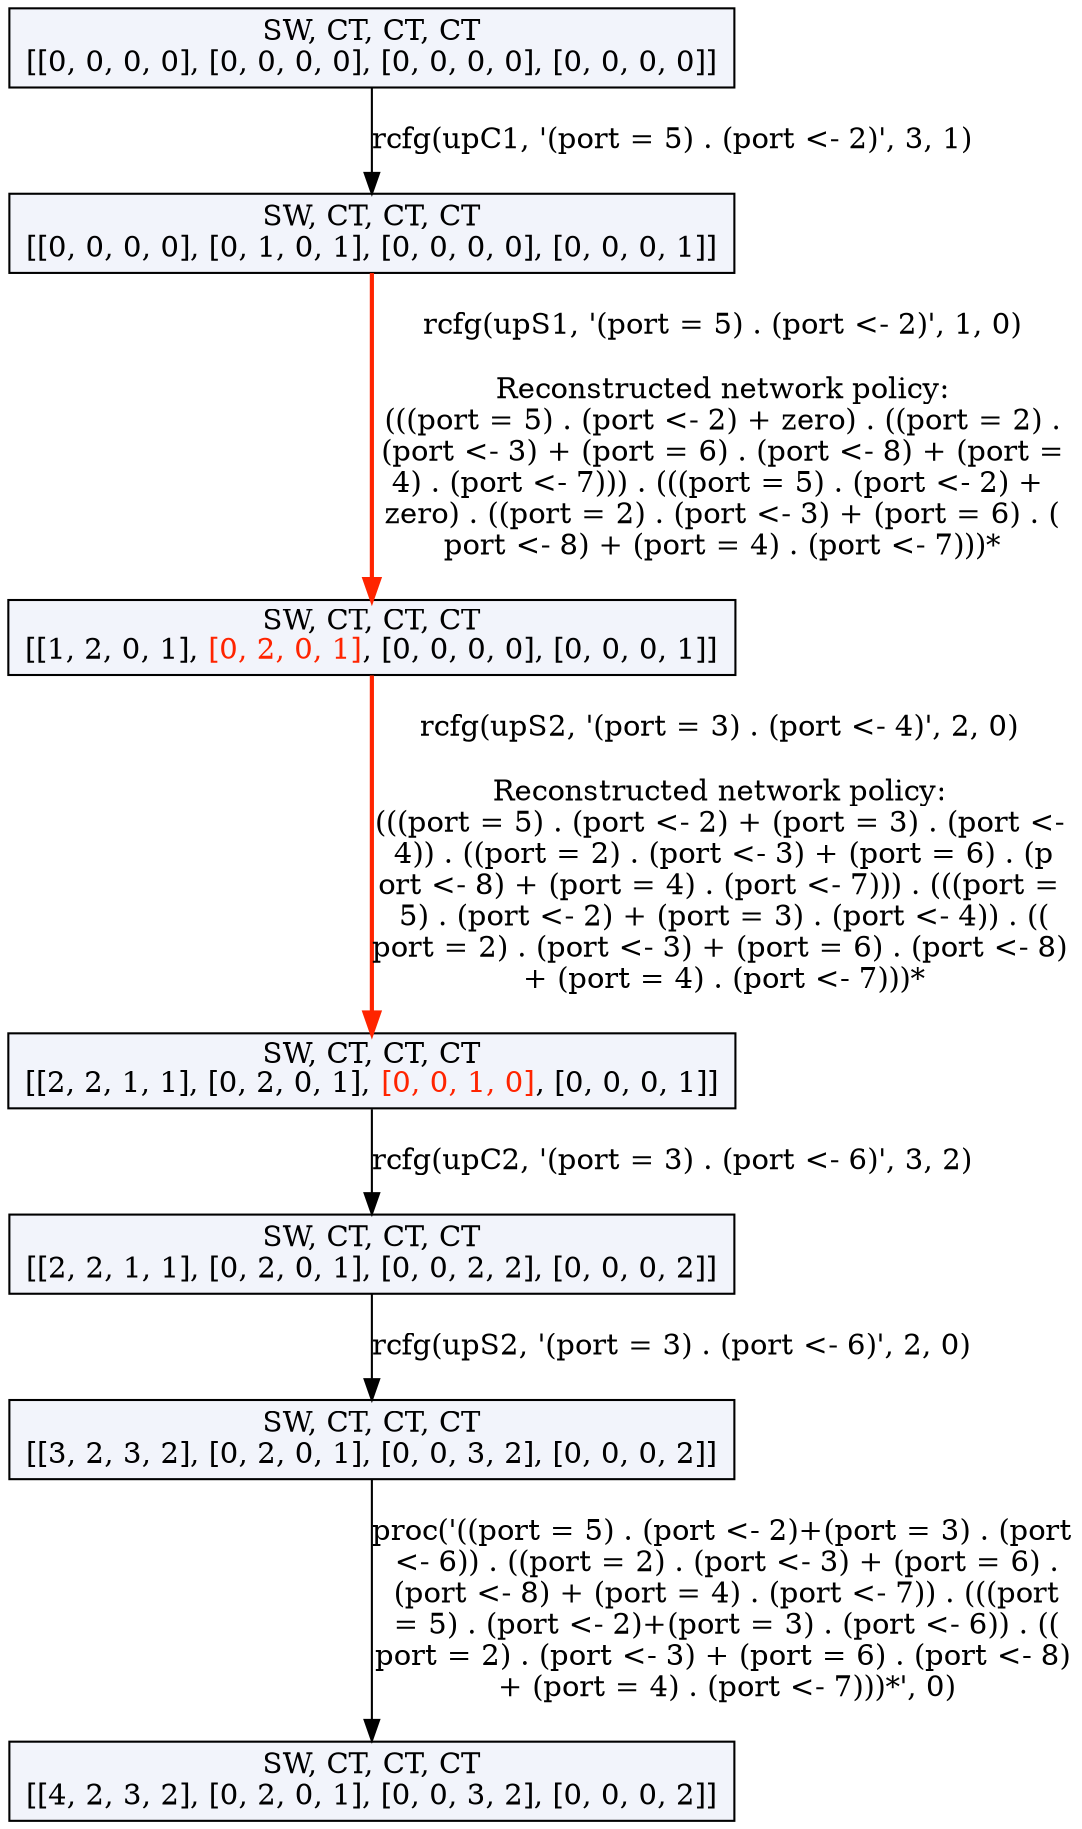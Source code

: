 digraph g {
n0 [label=<SW, CT, CT, CT<br/>[[0, 0, 0, 0], [0, 0, 0, 0], [0, 0, 0, 0], [0, 0, 0, 0]]>, shape=rectangle, style=filled, fillcolor="#F2F4FB"];
n1 [label=<SW, CT, CT, CT<br/>[[0, 0, 0, 0], [0, 1, 0, 1], [0, 0, 0, 0], [0, 0, 0, 1]]>, shape=rectangle, style=filled, fillcolor="#F2F4FB"];
n0 -> n1 [label="rcfg(upC1, '(port = 5) . (port <- 2)', 3, 1)", color="#000000", penwidth=1.0];
n2 [label=<SW, CT, CT, CT<br/>[[1, 2, 0, 1], <font color="#FF2400">[0, 2, 0, 1]</font>, [0, 0, 0, 0], [0, 0, 0, 1]]>, shape=rectangle, style=filled, fillcolor="#F2F4FB"];
n1 -> n2 [label="rcfg(upS1, '(port = 5) . (port <- 2)', 1, 0)

Reconstructed network policy:
(((port = 5) . (port <- 2) + zero) . ((port = 2) .
 (port <- 3) + (port = 6) . (port <- 8) + (port = 
4) . (port <- 7))) . (((port = 5) . (port <- 2) + 
zero) . ((port = 2) . (port <- 3) + (port = 6) . (
port <- 8) + (port = 4) . (port <- 7)))*", color="#FF2400", penwidth=2.0];
n3 [label=<SW, CT, CT, CT<br/>[[2, 2, 1, 1], [0, 2, 0, 1], <font color="#FF2400">[0, 0, 1, 0]</font>, [0, 0, 0, 1]]>, shape=rectangle, style=filled, fillcolor="#F2F4FB"];
n2 -> n3 [label="rcfg(upS2, '(port = 3) . (port <- 4)', 2, 0)

Reconstructed network policy:
(((port = 5) . (port <- 2) + (port = 3) . (port <-
 4)) . ((port = 2) . (port <- 3) + (port = 6) . (p
ort <- 8) + (port = 4) . (port <- 7))) . (((port =
 5) . (port <- 2) + (port = 3) . (port <- 4)) . ((
port = 2) . (port <- 3) + (port = 6) . (port <- 8)
 + (port = 4) . (port <- 7)))*", color="#FF2400", penwidth=2.0];
n4 [label=<SW, CT, CT, CT<br/>[[2, 2, 1, 1], [0, 2, 0, 1], [0, 0, 2, 2], [0, 0, 0, 2]]>, shape=rectangle, style=filled, fillcolor="#F2F4FB"];
n3 -> n4 [label="rcfg(upC2, '(port = 3) . (port <- 6)', 3, 2)", color="#000000", penwidth=1.0];
n5 [label=<SW, CT, CT, CT<br/>[[3, 2, 3, 2], [0, 2, 0, 1], [0, 0, 3, 2], [0, 0, 0, 2]]>, shape=rectangle, style=filled, fillcolor="#F2F4FB"];
n4 -> n5 [label="rcfg(upS2, '(port = 3) . (port <- 6)', 2, 0)", color="#000000", penwidth=1.0];
n6 [label=<SW, CT, CT, CT<br/>[[4, 2, 3, 2], [0, 2, 0, 1], [0, 0, 3, 2], [0, 0, 0, 2]]>, shape=rectangle, style=filled, fillcolor="#F2F4FB"];
n5 -> n6 [label="proc('((port = 5) . (port <- 2)+(port = 3) . (port
 <- 6)) . ((port = 2) . (port <- 3) + (port = 6) .
 (port <- 8) + (port = 4) . (port <- 7)) . (((port
 = 5) . (port <- 2)+(port = 3) . (port <- 6)) . ((
port = 2) . (port <- 3) + (port = 6) . (port <- 8)
 + (port = 4) . (port <- 7)))*', 0)", color="#000000", penwidth=1.0];
}